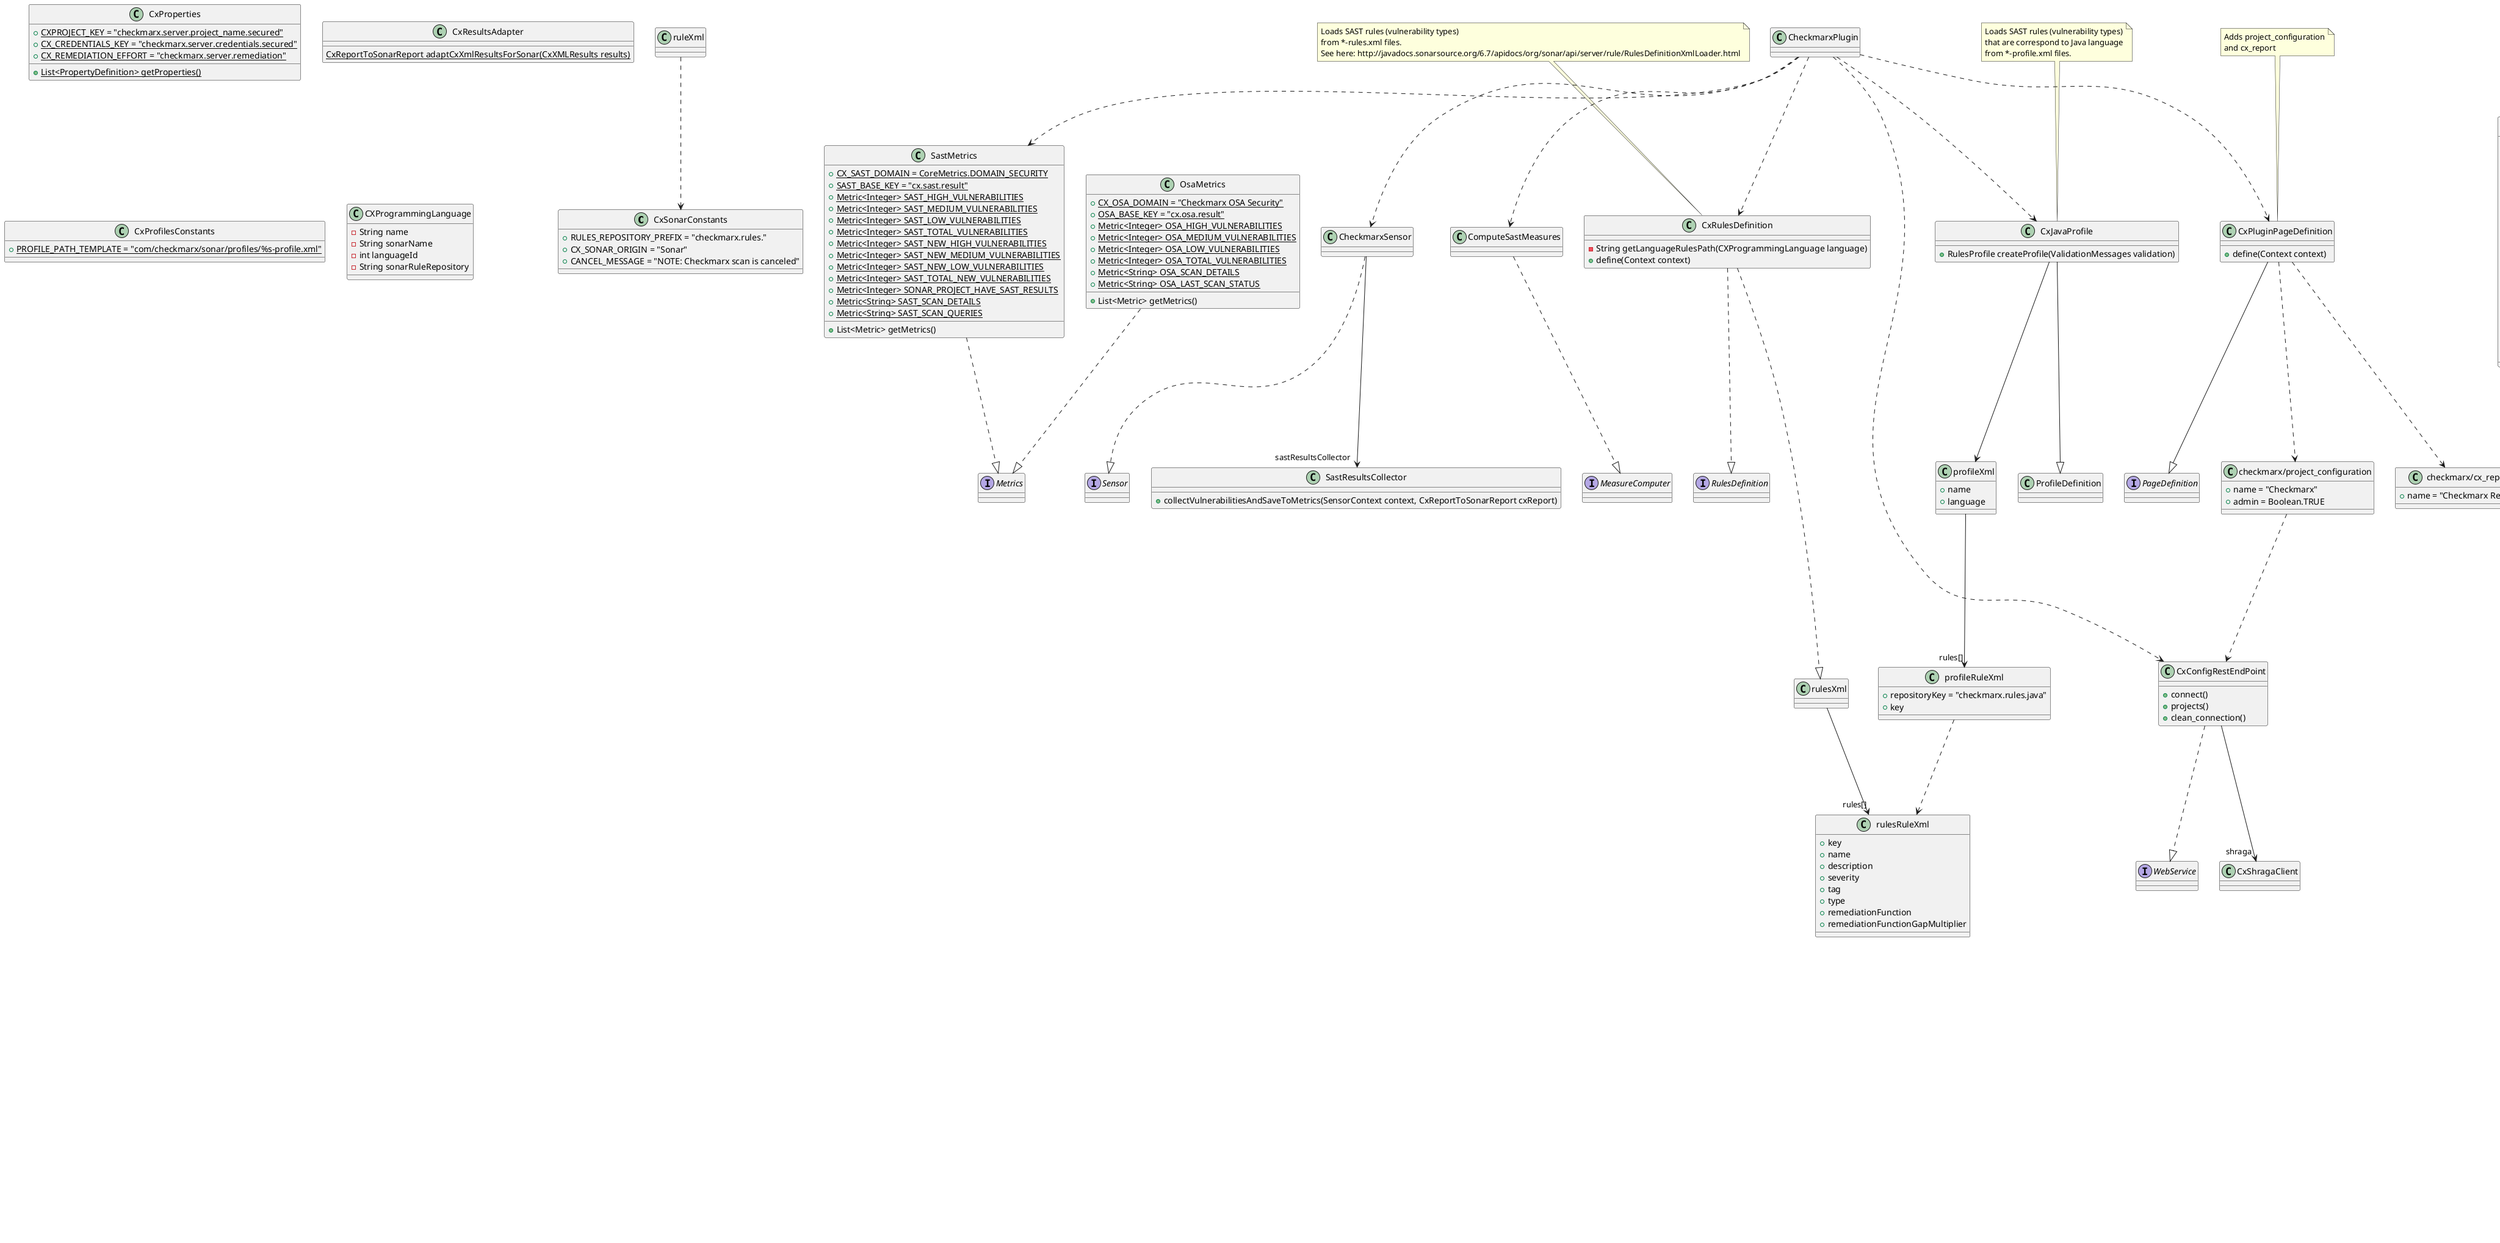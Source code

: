 @startuml

class CxSonarConstants {
  +RULES_REPOSITORY_PREFIX = "checkmarx.rules."
  +CX_SONAR_ORIGIN = "Sonar"
  +CANCEL_MESSAGE = "NOTE: Checkmarx scan is canceled"
}

interface Metrics

class SastMetrics {
  {Static} +CX_SAST_DOMAIN = CoreMetrics.DOMAIN_SECURITY
  {Static} +SAST_BASE_KEY = "cx.sast.result"
  {Static} +Metric<Integer> SAST_HIGH_VULNERABILITIES
  {Static} +Metric<Integer> SAST_MEDIUM_VULNERABILITIES
  {Static} +Metric<Integer> SAST_LOW_VULNERABILITIES
  {Static} +Metric<Integer> SAST_TOTAL_VULNERABILITIES
  {Static} +Metric<Integer> SAST_NEW_HIGH_VULNERABILITIES
  {Static} +Metric<Integer> SAST_NEW_MEDIUM_VULNERABILITIES
  {Static} +Metric<Integer> SAST_NEW_LOW_VULNERABILITIES
  {Static} +Metric<Integer> SAST_TOTAL_NEW_VULNERABILITIES
  {Static} +Metric<Integer> SONAR_PROJECT_HAVE_SAST_RESULTS
  {Static} +Metric<String> SAST_SCAN_DETAILS
  {Static} +Metric<String> SAST_SCAN_QUERIES
  +List<Metric> getMetrics()
}

SastMetrics ..|> Metrics

class OsaMetrics {
  {Static} +CX_OSA_DOMAIN = "Checkmarx OSA Security"
  {Static} +OSA_BASE_KEY = "cx.osa.result"
  {Static} +Metric<Integer> OSA_HIGH_VULNERABILITIES
  {Static} +Metric<Integer> OSA_MEDIUM_VULNERABILITIES
  {Static} +Metric<Integer> OSA_LOW_VULNERABILITIES
  {Static} +Metric<Integer> OSA_TOTAL_VULNERABILITIES
  {Static} +Metric<String> OSA_SCAN_DETAILS
  {Static} +Metric<String> OSA_LAST_SCAN_STATUS
  +List<Metric> getMetrics()
}

OsaMetrics ..|> Metrics

class CxProperties {
  {Static} +CXPROJECT_KEY = "checkmarx.server.project_name.secured"
  {Static} +CX_CREDENTIALS_KEY = "checkmarx.server.credentials.secured"
  {Static} +CX_REMEDIATION_EFFORT = "checkmarx.server.remediation"
  {Static} +List<PropertyDefinition> getProperties()
}

class CxReportToSonarReport {
  +HashMap<String, List<CxResultToSonarResult>> resultsMappedByFileDir
}

class CxResultsAdapter {
  {Static} CxReportToSonarReport adaptCxXmlResultsForSonar(CxXMLResults results)
}


interface Sensor

class CheckmarxSensor {

}

CheckmarxSensor ..|> Sensor
CheckmarxSensor --> "sastResultsCollector" SastResultsCollector

class SastResultsCollector {
  +collectVulnerabilitiesAndSaveToMetrics(SensorContext context, CxReportToSonarReport cxReport)
}

interface MeasureComputer

class ComputeSastMeasures {

}

ComputeSastMeasures ..|> MeasureComputer

interface RulesDefinition

class CxRulesDefinition {
  -String getLanguageRulesPath(CXProgrammingLanguage language)
  +define(Context context)
}

note top of CxRulesDefinition
Loads SAST rules (vulnerability types)
from *-rules.xml files.
See here: http://javadocs.sonarsource.org/6.7/apidocs/org/sonar/api/server/rule/RulesDefinitionXmlLoader.html
end note

class rulesXml {

}

class rulesRuleXml {
  +key
  +name
  +description
  +severity
  +tag
  +type
  +remediationFunction
  +remediationFunctionGapMultiplier
}

rulesXml --> "rules[]" rulesRuleXml

CxRulesDefinition ..|> RulesDefinition
CxRulesDefinition ..|> rulesXml

class CxProfilesConstants {
    {Static} +PROFILE_PATH_TEMPLATE = "com/checkmarx/sonar/profiles/%s-profile.xml"
}

class CxJavaProfile {
  +RulesProfile createProfile(ValidationMessages validation)
}
note top of CxJavaProfile
Loads SAST rules (vulnerability types)
that are correspond to Java language
from *-profile.xml files.
end note

class profileXml {
  +name
  +language
}

class "profileRuleXml" {
  +repositoryKey = "checkmarx.rules.java"
  +key
}
profileRuleXml ..> rulesRuleXml

profileXml --> "rules[]" "profileRuleXml"
ruleXml ..> CxSonarConstants

CxJavaProfile --|> ProfileDefinition
CxJavaProfile --> profileXml

class CXProgrammingLanguage {
  -String name
  -String sonarName
  -int languageId
  -String sonarRuleRepository
}

interface PageDefinition

class CxPluginPageDefinition {
  +define(Context context)
}

class "checkmarx/project_configuration" {
  +name = "Checkmarx"
  +admin = Boolean.TRUE
}

class "checkmarx/cx_report" {
  +name = "Checkmarx Report"
}

CxPluginPageDefinition ..> "checkmarx/project_configuration"
CxPluginPageDefinition ..> "checkmarx/cx_report"

note top of CxPluginPageDefinition
Adds project_configuration
and cx_report
end note
CxPluginPageDefinition --|> PageDefinition

class CheckmarxPlugin {

}

CheckmarxPlugin ..> CxJavaProfile
CheckmarxPlugin ..> SastMetrics
CheckmarxPlugin ..> ComputeSastMeasures
CheckmarxPlugin ..> CheckmarxSensor
CheckmarxPlugin ..> CxPluginPageDefinition
CheckmarxPlugin ..> CxConfigRestEndPoint
CheckmarxPlugin ..> CxRulesDefinition

interface WebService

class CxConfigRestEndPoint {
  +connect()
  +projects()
  +clean_connection()
}

CxConfigRestEndPoint ..|> WebService

class CxShragaClient

CxConfigRestEndPoint --> "shraga" CxShragaClient

"checkmarx/project_configuration" ..> CxConfigRestEndPoint

class CxXMLResults {
  +String initiatorName
  +String owner
  +String scanId
  +String projectId
  +String projectName
  +String teamFullPathOnReportDate
  +String deepLink
  +String scanStart
  +String preset
  +String scanTime
  +long linesOfCodeScanned
  +long filesScanned
  +String reportCreationTime
  +String team
  +String checkmarxVersion
  +String scanComments
  +String scanType
  +String sourceOrigin
  +String visibility
}

CxXMLResults --> "query[]" Query

class Query {
  +String id
  +String categories
  +String cweId
  +String name
  +String group
  +String severity
  +String language
  +String languageHash
  +String languageChangeDate
  +int severityIndex
  +String queryPath
  +String queryVersionCode
}

Query --> "result[]" Result

class Result {
  +String nodeId
  +String fileName
  +String status
  +String line
  +String column
  +String falsePositive
  +String severity
  +String assignToUser
  +int state
  +String remark
  +String deepLink
  +String severityIndex
}

Result --> "path" Path

class Path {
  +String resultId
  +String pathId
  +String similarityId
}
Path --> "pathNode[]" PathNode

class PathNode {
  +String fileName
  +int line
  +int column
  +String nodeId
  +String name
  +String type
  +int length
}
PathNode --> "snippet" Snippet

class Snippet
Snippet --> "line" Line

class Line {
  +String number
  +String code
}

class CxResultToSonarResult
CxResultToSonarResult --> "query" Query
CxResultToSonarResult --> "resultData" Result
CxResultToSonarResult --> "nodeToMarkOnFile" PathNode

CxReportToSonarReport ..> CxResultToSonarResult


@enduml
